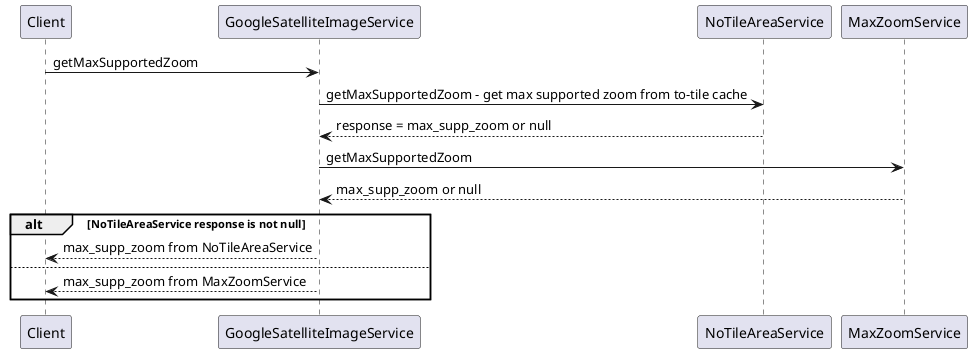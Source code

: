 @startuml

Client -> GoogleSatelliteImageService: getMaxSupportedZoom
GoogleSatelliteImageService -> NoTileAreaService: getMaxSupportedZoom - get max supported zoom from to-tile cache
NoTileAreaService --> GoogleSatelliteImageService: response = max_supp_zoom or null
GoogleSatelliteImageService -> MaxZoomService: getMaxSupportedZoom
MaxZoomService --> GoogleSatelliteImageService: max_supp_zoom or null
alt NoTileAreaService response is not null
    GoogleSatelliteImageService --> Client: max_supp_zoom from NoTileAreaService
else
    GoogleSatelliteImageService --> Client: max_supp_zoom from MaxZoomService
end

@enduml